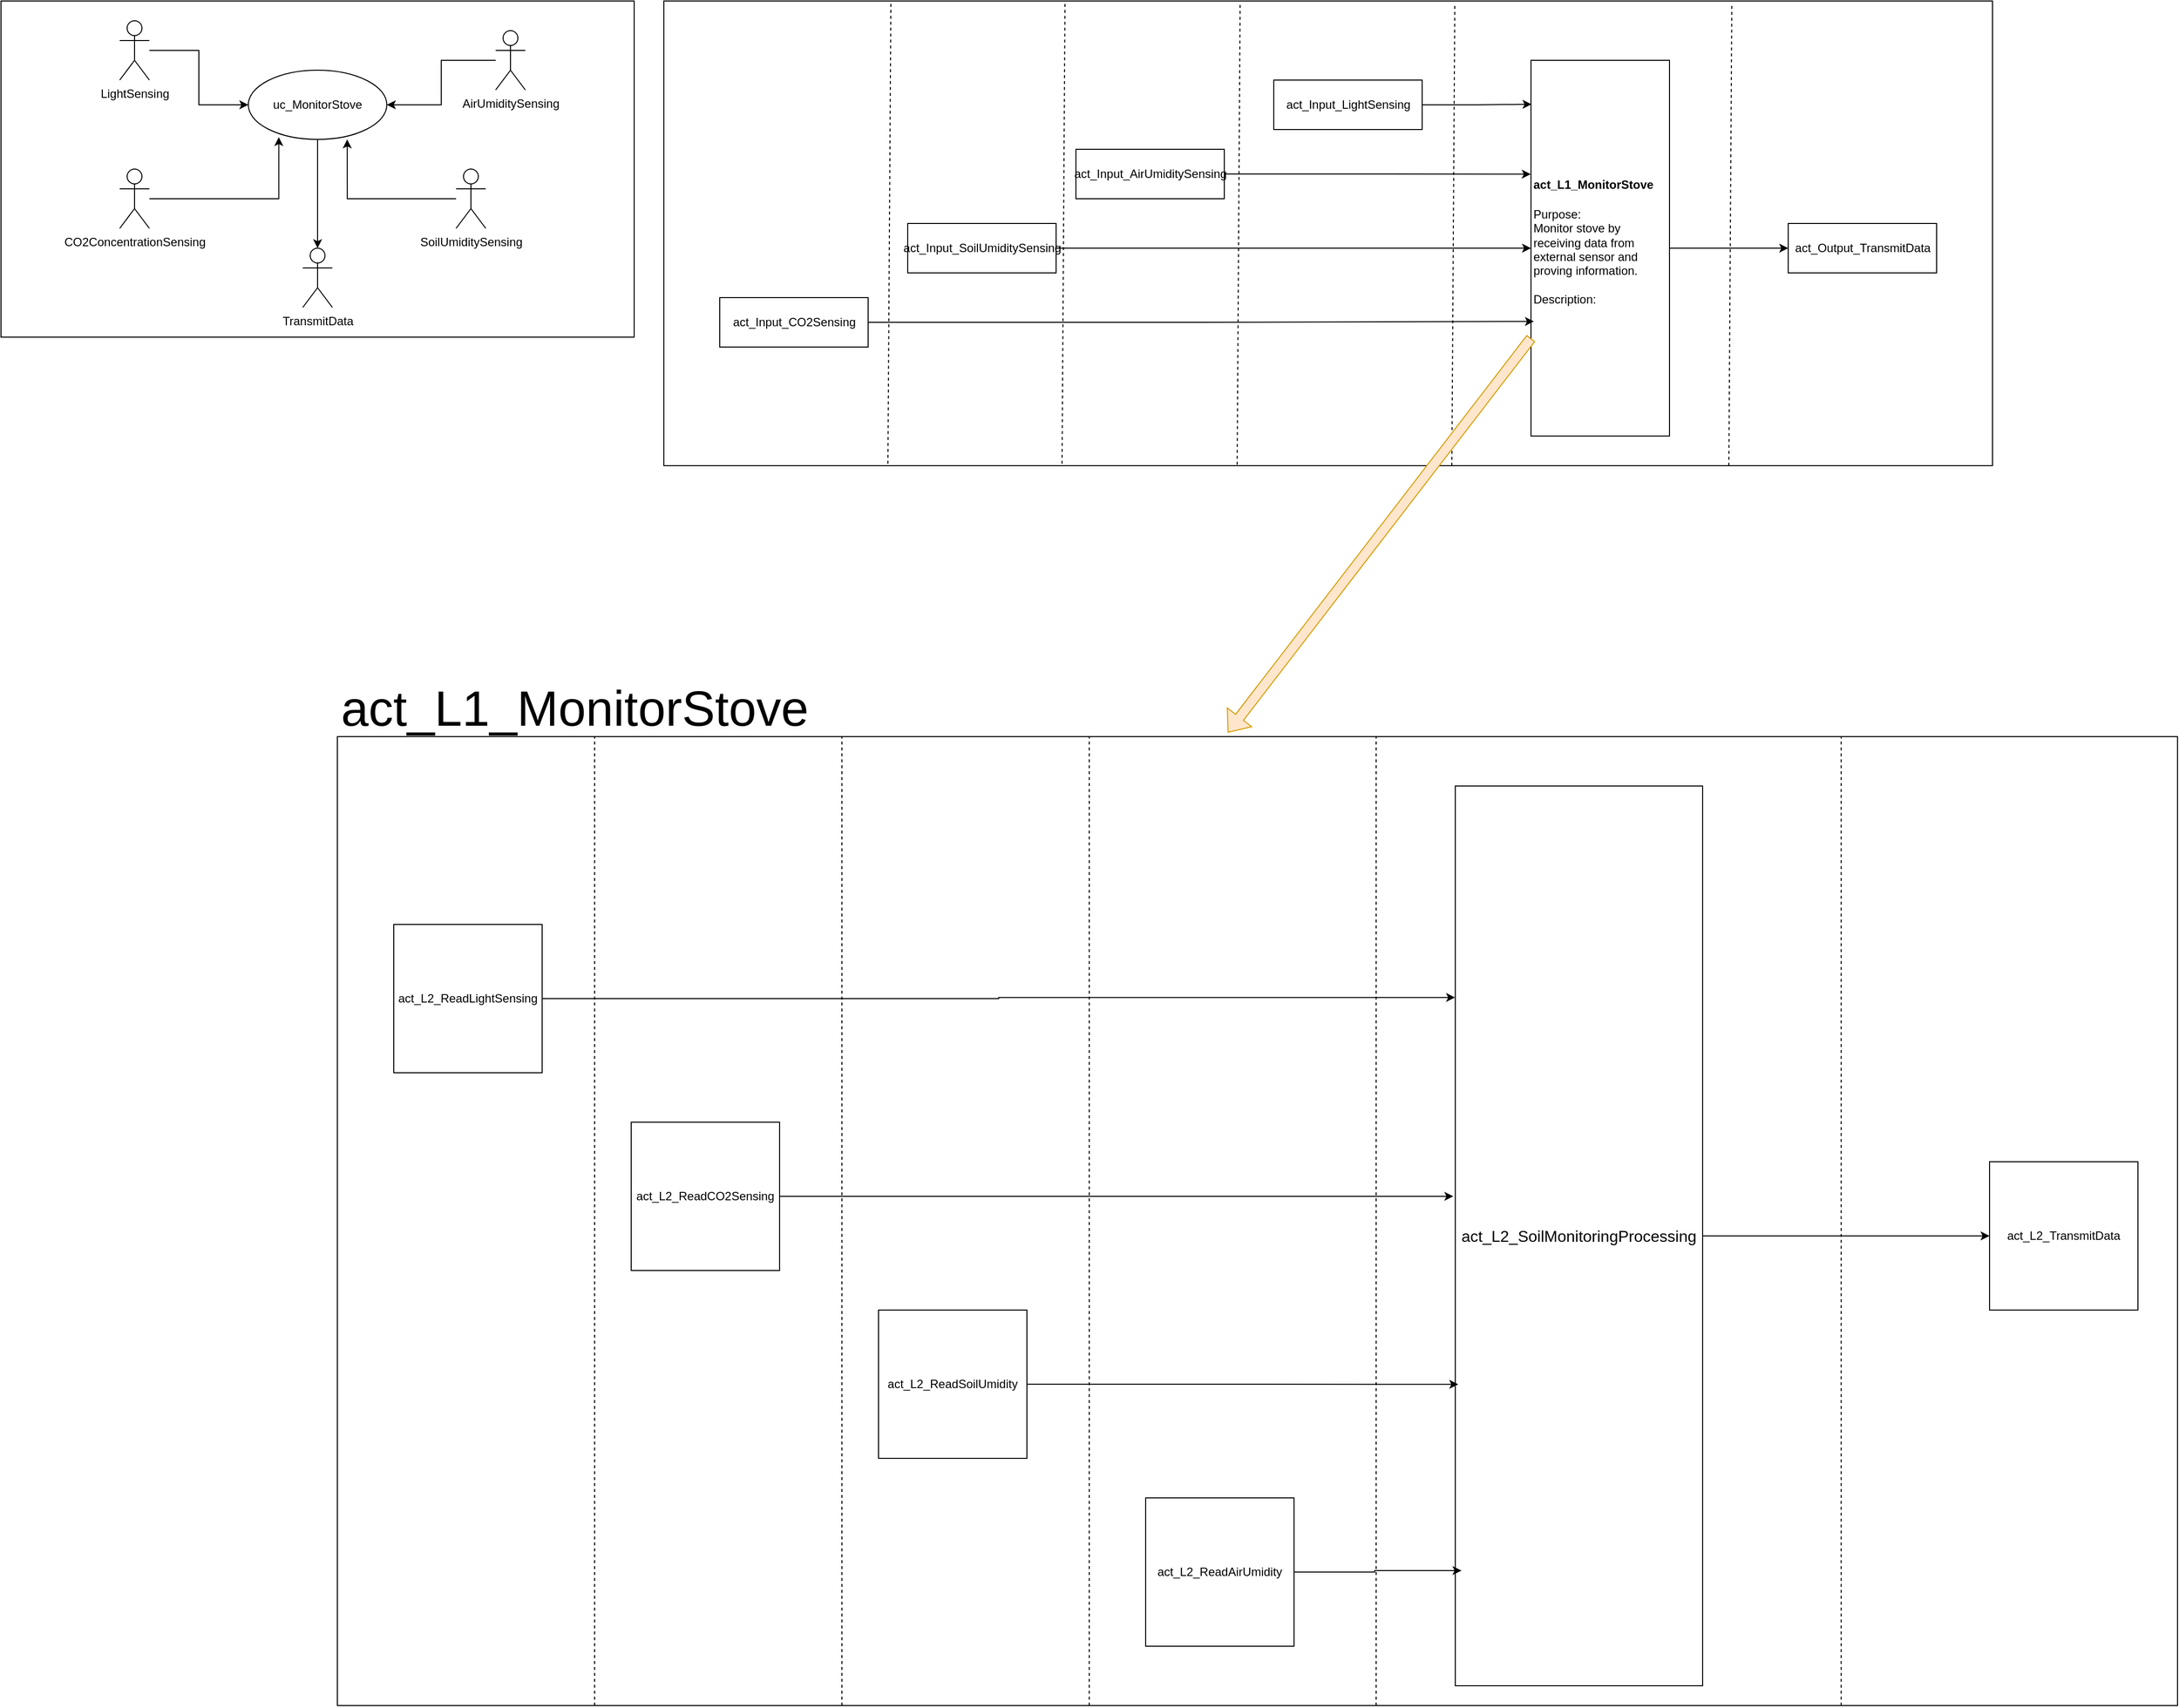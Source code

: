 <mxfile version="26.2.5">
  <diagram name="Página-1" id="W1SlZQGq6ydJywhHBB3l">
    <mxGraphModel dx="2255" dy="785" grid="1" gridSize="10" guides="1" tooltips="1" connect="1" arrows="1" fold="1" page="1" pageScale="1" pageWidth="827" pageHeight="1169" math="0" shadow="0">
      <root>
        <mxCell id="0" />
        <mxCell id="1" parent="0" />
        <mxCell id="Zq42ExUFTo6MCloS8ueM-22" value="" style="group" parent="1" vertex="1" connectable="0">
          <mxGeometry x="-240" y="30" width="640" height="340" as="geometry" />
        </mxCell>
        <mxCell id="Zq42ExUFTo6MCloS8ueM-21" value="" style="rounded=0;whiteSpace=wrap;html=1;" parent="Zq42ExUFTo6MCloS8ueM-22" vertex="1">
          <mxGeometry width="640" height="340" as="geometry" />
        </mxCell>
        <mxCell id="FwsmiJd8IDW5yg_aFgd4-38" value="" style="edgeStyle=orthogonalEdgeStyle;rounded=0;orthogonalLoop=1;jettySize=auto;html=1;" parent="Zq42ExUFTo6MCloS8ueM-22" source="FwsmiJd8IDW5yg_aFgd4-6" target="FwsmiJd8IDW5yg_aFgd4-36" edge="1">
          <mxGeometry relative="1" as="geometry" />
        </mxCell>
        <mxCell id="FwsmiJd8IDW5yg_aFgd4-6" value="uc_MonitorStove" style="ellipse;whiteSpace=wrap;html=1;" parent="Zq42ExUFTo6MCloS8ueM-22" vertex="1">
          <mxGeometry x="250" y="70" width="140" height="70" as="geometry" />
        </mxCell>
        <mxCell id="FwsmiJd8IDW5yg_aFgd4-14" value="" style="edgeStyle=orthogonalEdgeStyle;rounded=0;orthogonalLoop=1;jettySize=auto;html=1;" parent="Zq42ExUFTo6MCloS8ueM-22" source="FwsmiJd8IDW5yg_aFgd4-7" target="FwsmiJd8IDW5yg_aFgd4-6" edge="1">
          <mxGeometry relative="1" as="geometry" />
        </mxCell>
        <mxCell id="FwsmiJd8IDW5yg_aFgd4-7" value="LightSensing" style="shape=umlActor;verticalLabelPosition=bottom;verticalAlign=top;html=1;" parent="Zq42ExUFTo6MCloS8ueM-22" vertex="1">
          <mxGeometry x="120" y="20" width="30" height="60" as="geometry" />
        </mxCell>
        <mxCell id="FwsmiJd8IDW5yg_aFgd4-20" value="" style="edgeStyle=orthogonalEdgeStyle;rounded=0;orthogonalLoop=1;jettySize=auto;html=1;" parent="Zq42ExUFTo6MCloS8ueM-22" source="FwsmiJd8IDW5yg_aFgd4-17" target="FwsmiJd8IDW5yg_aFgd4-6" edge="1">
          <mxGeometry relative="1" as="geometry" />
        </mxCell>
        <mxCell id="FwsmiJd8IDW5yg_aFgd4-17" value="AirUmiditySensing" style="shape=umlActor;verticalLabelPosition=bottom;verticalAlign=top;html=1;" parent="Zq42ExUFTo6MCloS8ueM-22" vertex="1">
          <mxGeometry x="500" y="30" width="30" height="60" as="geometry" />
        </mxCell>
        <mxCell id="FwsmiJd8IDW5yg_aFgd4-23" style="edgeStyle=orthogonalEdgeStyle;rounded=0;orthogonalLoop=1;jettySize=auto;html=1;entryX=0.22;entryY=0.967;entryDx=0;entryDy=0;entryPerimeter=0;" parent="Zq42ExUFTo6MCloS8ueM-22" source="FwsmiJd8IDW5yg_aFgd4-21" target="FwsmiJd8IDW5yg_aFgd4-6" edge="1">
          <mxGeometry relative="1" as="geometry" />
        </mxCell>
        <mxCell id="FwsmiJd8IDW5yg_aFgd4-21" value="CO2ConcentrationSensing" style="shape=umlActor;verticalLabelPosition=bottom;verticalAlign=top;html=1;" parent="Zq42ExUFTo6MCloS8ueM-22" vertex="1">
          <mxGeometry x="120" y="170" width="30" height="60" as="geometry" />
        </mxCell>
        <mxCell id="FwsmiJd8IDW5yg_aFgd4-24" value="SoilUmiditySensing" style="shape=umlActor;verticalLabelPosition=bottom;verticalAlign=top;html=1;" parent="Zq42ExUFTo6MCloS8ueM-22" vertex="1">
          <mxGeometry x="460" y="170" width="30" height="60" as="geometry" />
        </mxCell>
        <mxCell id="FwsmiJd8IDW5yg_aFgd4-25" style="edgeStyle=orthogonalEdgeStyle;rounded=0;orthogonalLoop=1;jettySize=auto;html=1;entryX=0.714;entryY=1;entryDx=0;entryDy=0;entryPerimeter=0;" parent="Zq42ExUFTo6MCloS8ueM-22" source="FwsmiJd8IDW5yg_aFgd4-24" target="FwsmiJd8IDW5yg_aFgd4-6" edge="1">
          <mxGeometry relative="1" as="geometry" />
        </mxCell>
        <mxCell id="FwsmiJd8IDW5yg_aFgd4-36" value="TransmitData" style="shape=umlActor;verticalLabelPosition=bottom;verticalAlign=top;html=1;" parent="Zq42ExUFTo6MCloS8ueM-22" vertex="1">
          <mxGeometry x="305" y="250" width="30" height="60" as="geometry" />
        </mxCell>
        <mxCell id="Zq42ExUFTo6MCloS8ueM-31" value="" style="group" parent="1" vertex="1" connectable="0">
          <mxGeometry x="430" y="30" width="1343" height="470" as="geometry" />
        </mxCell>
        <mxCell id="Zq42ExUFTo6MCloS8ueM-24" value="" style="rounded=0;whiteSpace=wrap;html=1;" parent="Zq42ExUFTo6MCloS8ueM-31" vertex="1">
          <mxGeometry width="1343" height="470" as="geometry" />
        </mxCell>
        <mxCell id="Zq42ExUFTo6MCloS8ueM-18" style="edgeStyle=orthogonalEdgeStyle;rounded=0;orthogonalLoop=1;jettySize=auto;html=1;exitX=1;exitY=0.5;exitDx=0;exitDy=0;entryX=0;entryY=0.5;entryDx=0;entryDy=0;" parent="Zq42ExUFTo6MCloS8ueM-31" source="FwsmiJd8IDW5yg_aFgd4-42" target="Zq42ExUFTo6MCloS8ueM-17" edge="1">
          <mxGeometry relative="1" as="geometry" />
        </mxCell>
        <mxCell id="FwsmiJd8IDW5yg_aFgd4-42" value="&lt;h4&gt;act_L1_MonitorStove&lt;br&gt;&lt;/h4&gt;&lt;div&gt;Purpose:&lt;/div&gt;&lt;div&gt;Monitor stove by receiving data from external sensor and proving information.&lt;/div&gt;&lt;div&gt;&lt;br&gt;&lt;/div&gt;&lt;div&gt;Description:&lt;/div&gt;&lt;div&gt;&lt;br&gt;&lt;/div&gt;&lt;div&gt;&lt;br&gt;&lt;/div&gt;" style="html=1;whiteSpace=wrap;align=left;rotation=0;" parent="Zq42ExUFTo6MCloS8ueM-31" vertex="1">
          <mxGeometry x="876.5" y="60" width="140" height="380" as="geometry" />
        </mxCell>
        <mxCell id="FwsmiJd8IDW5yg_aFgd4-43" value="act_Input_AirUmiditySensing" style="html=1;whiteSpace=wrap;" parent="Zq42ExUFTo6MCloS8ueM-31" vertex="1">
          <mxGeometry x="416.5" y="150" width="150" height="50" as="geometry" />
        </mxCell>
        <mxCell id="FwsmiJd8IDW5yg_aFgd4-44" value="act_Input_LightSensing" style="html=1;whiteSpace=wrap;" parent="Zq42ExUFTo6MCloS8ueM-31" vertex="1">
          <mxGeometry x="616.5" y="80" width="150" height="50" as="geometry" />
        </mxCell>
        <mxCell id="Zq42ExUFTo6MCloS8ueM-14" style="edgeStyle=orthogonalEdgeStyle;rounded=0;orthogonalLoop=1;jettySize=auto;html=1;exitX=1;exitY=0.5;exitDx=0;exitDy=0;entryX=0;entryY=0.5;entryDx=0;entryDy=0;" parent="Zq42ExUFTo6MCloS8ueM-31" source="Zq42ExUFTo6MCloS8ueM-1" target="FwsmiJd8IDW5yg_aFgd4-42" edge="1">
          <mxGeometry relative="1" as="geometry" />
        </mxCell>
        <mxCell id="Zq42ExUFTo6MCloS8ueM-1" value="act_Input_SoilUmiditySensing" style="html=1;whiteSpace=wrap;" parent="Zq42ExUFTo6MCloS8ueM-31" vertex="1">
          <mxGeometry x="246.5" y="225" width="150" height="50" as="geometry" />
        </mxCell>
        <mxCell id="Zq42ExUFTo6MCloS8ueM-2" value="act_Input_CO2Sensing" style="html=1;whiteSpace=wrap;" parent="Zq42ExUFTo6MCloS8ueM-31" vertex="1">
          <mxGeometry x="56.5" y="300" width="150" height="50" as="geometry" />
        </mxCell>
        <mxCell id="Zq42ExUFTo6MCloS8ueM-9" style="edgeStyle=orthogonalEdgeStyle;rounded=0;orthogonalLoop=1;jettySize=auto;html=1;exitX=1;exitY=0.5;exitDx=0;exitDy=0;entryX=0.021;entryY=0.695;entryDx=0;entryDy=0;entryPerimeter=0;" parent="Zq42ExUFTo6MCloS8ueM-31" source="Zq42ExUFTo6MCloS8ueM-2" target="FwsmiJd8IDW5yg_aFgd4-42" edge="1">
          <mxGeometry relative="1" as="geometry" />
        </mxCell>
        <mxCell id="Zq42ExUFTo6MCloS8ueM-15" style="edgeStyle=orthogonalEdgeStyle;rounded=0;orthogonalLoop=1;jettySize=auto;html=1;exitX=1;exitY=0.5;exitDx=0;exitDy=0;entryX=0.004;entryY=0.117;entryDx=0;entryDy=0;entryPerimeter=0;" parent="Zq42ExUFTo6MCloS8ueM-31" source="FwsmiJd8IDW5yg_aFgd4-44" target="FwsmiJd8IDW5yg_aFgd4-42" edge="1">
          <mxGeometry relative="1" as="geometry" />
        </mxCell>
        <mxCell id="Zq42ExUFTo6MCloS8ueM-16" style="edgeStyle=orthogonalEdgeStyle;rounded=0;orthogonalLoop=1;jettySize=auto;html=1;exitX=1;exitY=0.5;exitDx=0;exitDy=0;entryX=-0.002;entryY=0.303;entryDx=0;entryDy=0;entryPerimeter=0;" parent="Zq42ExUFTo6MCloS8ueM-31" source="FwsmiJd8IDW5yg_aFgd4-43" target="FwsmiJd8IDW5yg_aFgd4-42" edge="1">
          <mxGeometry relative="1" as="geometry" />
        </mxCell>
        <mxCell id="Zq42ExUFTo6MCloS8ueM-17" value="act_Output_TransmitData" style="html=1;whiteSpace=wrap;" parent="Zq42ExUFTo6MCloS8ueM-31" vertex="1">
          <mxGeometry x="1136.5" y="225" width="150" height="50" as="geometry" />
        </mxCell>
        <mxCell id="Zq42ExUFTo6MCloS8ueM-26" value="" style="endArrow=none;dashed=1;html=1;rounded=0;" parent="Zq42ExUFTo6MCloS8ueM-31" edge="1">
          <mxGeometry width="50" height="50" relative="1" as="geometry">
            <mxPoint x="226.5" y="468" as="sourcePoint" />
            <mxPoint x="229.5" as="targetPoint" />
          </mxGeometry>
        </mxCell>
        <mxCell id="Zq42ExUFTo6MCloS8ueM-27" value="" style="endArrow=none;dashed=1;html=1;rounded=0;" parent="Zq42ExUFTo6MCloS8ueM-31" edge="1">
          <mxGeometry width="50" height="50" relative="1" as="geometry">
            <mxPoint x="402.5" y="468" as="sourcePoint" />
            <mxPoint x="405.5" as="targetPoint" />
          </mxGeometry>
        </mxCell>
        <mxCell id="Zq42ExUFTo6MCloS8ueM-28" value="" style="endArrow=none;dashed=1;html=1;rounded=0;" parent="Zq42ExUFTo6MCloS8ueM-31" edge="1">
          <mxGeometry width="50" height="50" relative="1" as="geometry">
            <mxPoint x="579.5" y="469" as="sourcePoint" />
            <mxPoint x="582.5" y="1" as="targetPoint" />
          </mxGeometry>
        </mxCell>
        <mxCell id="Zq42ExUFTo6MCloS8ueM-29" value="" style="endArrow=none;dashed=1;html=1;rounded=0;" parent="Zq42ExUFTo6MCloS8ueM-31" edge="1">
          <mxGeometry width="50" height="50" relative="1" as="geometry">
            <mxPoint x="796.5" y="470" as="sourcePoint" />
            <mxPoint x="799.5" y="2" as="targetPoint" />
          </mxGeometry>
        </mxCell>
        <mxCell id="Zq42ExUFTo6MCloS8ueM-30" value="" style="endArrow=none;dashed=1;html=1;rounded=0;" parent="Zq42ExUFTo6MCloS8ueM-31" edge="1">
          <mxGeometry width="50" height="50" relative="1" as="geometry">
            <mxPoint x="1076.5" y="470" as="sourcePoint" />
            <mxPoint x="1079.5" y="2" as="targetPoint" />
          </mxGeometry>
        </mxCell>
        <mxCell id="Zq42ExUFTo6MCloS8ueM-51" value="" style="group" parent="1" vertex="1" connectable="0">
          <mxGeometry x="100" y="774" width="1860" height="980" as="geometry" />
        </mxCell>
        <mxCell id="Zq42ExUFTo6MCloS8ueM-50" value="" style="rounded=0;whiteSpace=wrap;html=1;" parent="Zq42ExUFTo6MCloS8ueM-51" vertex="1">
          <mxGeometry width="1860" height="980" as="geometry" />
        </mxCell>
        <mxCell id="Zq42ExUFTo6MCloS8ueM-19" value="act_L2_ReadLightSensing" style="html=1;whiteSpace=wrap;" parent="Zq42ExUFTo6MCloS8ueM-51" vertex="1">
          <mxGeometry x="57" y="190" width="150" height="150" as="geometry" />
        </mxCell>
        <mxCell id="Zq42ExUFTo6MCloS8ueM-32" value="act_L2_ReadCO2Sensing" style="html=1;whiteSpace=wrap;" parent="Zq42ExUFTo6MCloS8ueM-51" vertex="1">
          <mxGeometry x="297" y="390" width="150" height="150" as="geometry" />
        </mxCell>
        <mxCell id="Zq42ExUFTo6MCloS8ueM-33" value="act_L2_ReadSoilUmidity" style="html=1;whiteSpace=wrap;" parent="Zq42ExUFTo6MCloS8ueM-51" vertex="1">
          <mxGeometry x="547" y="580" width="150" height="150" as="geometry" />
        </mxCell>
        <mxCell id="Zq42ExUFTo6MCloS8ueM-34" value="act_L2_ReadAirUmidity" style="html=1;whiteSpace=wrap;" parent="Zq42ExUFTo6MCloS8ueM-51" vertex="1">
          <mxGeometry x="817" y="770" width="150" height="150" as="geometry" />
        </mxCell>
        <mxCell id="Zq42ExUFTo6MCloS8ueM-43" style="edgeStyle=orthogonalEdgeStyle;rounded=0;orthogonalLoop=1;jettySize=auto;html=1;exitX=1;exitY=0.5;exitDx=0;exitDy=0;entryX=0;entryY=0.5;entryDx=0;entryDy=0;" parent="Zq42ExUFTo6MCloS8ueM-51" source="Zq42ExUFTo6MCloS8ueM-37" target="Zq42ExUFTo6MCloS8ueM-38" edge="1">
          <mxGeometry relative="1" as="geometry" />
        </mxCell>
        <mxCell id="Zq42ExUFTo6MCloS8ueM-37" value="&lt;font style=&quot;font-size: 16px;&quot;&gt;act_L2_SoilMonitoringProcessing&lt;/font&gt;" style="html=1;whiteSpace=wrap;" parent="Zq42ExUFTo6MCloS8ueM-51" vertex="1">
          <mxGeometry x="1130" y="50" width="250" height="910" as="geometry" />
        </mxCell>
        <mxCell id="Zq42ExUFTo6MCloS8ueM-38" value="act_L2_TransmitData" style="html=1;whiteSpace=wrap;" parent="Zq42ExUFTo6MCloS8ueM-51" vertex="1">
          <mxGeometry x="1670" y="430" width="150" height="150" as="geometry" />
        </mxCell>
        <mxCell id="Zq42ExUFTo6MCloS8ueM-39" style="edgeStyle=orthogonalEdgeStyle;rounded=0;orthogonalLoop=1;jettySize=auto;html=1;exitX=1;exitY=0.5;exitDx=0;exitDy=0;entryX=-0.001;entryY=0.235;entryDx=0;entryDy=0;entryPerimeter=0;" parent="Zq42ExUFTo6MCloS8ueM-51" source="Zq42ExUFTo6MCloS8ueM-19" target="Zq42ExUFTo6MCloS8ueM-37" edge="1">
          <mxGeometry relative="1" as="geometry" />
        </mxCell>
        <mxCell id="Zq42ExUFTo6MCloS8ueM-40" style="edgeStyle=orthogonalEdgeStyle;rounded=0;orthogonalLoop=1;jettySize=auto;html=1;exitX=1;exitY=0.5;exitDx=0;exitDy=0;entryX=-0.008;entryY=0.456;entryDx=0;entryDy=0;entryPerimeter=0;" parent="Zq42ExUFTo6MCloS8ueM-51" source="Zq42ExUFTo6MCloS8ueM-32" target="Zq42ExUFTo6MCloS8ueM-37" edge="1">
          <mxGeometry relative="1" as="geometry" />
        </mxCell>
        <mxCell id="Zq42ExUFTo6MCloS8ueM-41" style="edgeStyle=orthogonalEdgeStyle;rounded=0;orthogonalLoop=1;jettySize=auto;html=1;exitX=1;exitY=0.5;exitDx=0;exitDy=0;entryX=0.012;entryY=0.665;entryDx=0;entryDy=0;entryPerimeter=0;" parent="Zq42ExUFTo6MCloS8ueM-51" source="Zq42ExUFTo6MCloS8ueM-33" target="Zq42ExUFTo6MCloS8ueM-37" edge="1">
          <mxGeometry relative="1" as="geometry" />
        </mxCell>
        <mxCell id="Zq42ExUFTo6MCloS8ueM-42" style="edgeStyle=orthogonalEdgeStyle;rounded=0;orthogonalLoop=1;jettySize=auto;html=1;exitX=1;exitY=0.5;exitDx=0;exitDy=0;entryX=0.025;entryY=0.872;entryDx=0;entryDy=0;entryPerimeter=0;" parent="Zq42ExUFTo6MCloS8ueM-51" source="Zq42ExUFTo6MCloS8ueM-34" target="Zq42ExUFTo6MCloS8ueM-37" edge="1">
          <mxGeometry relative="1" as="geometry" />
        </mxCell>
        <mxCell id="Zq42ExUFTo6MCloS8ueM-44" value="" style="endArrow=none;dashed=1;html=1;rounded=0;" parent="Zq42ExUFTo6MCloS8ueM-51" edge="1">
          <mxGeometry width="50" height="50" relative="1" as="geometry">
            <mxPoint x="260" y="980" as="sourcePoint" />
            <mxPoint x="260" as="targetPoint" />
          </mxGeometry>
        </mxCell>
        <mxCell id="Zq42ExUFTo6MCloS8ueM-45" value="" style="endArrow=none;dashed=1;html=1;rounded=0;" parent="Zq42ExUFTo6MCloS8ueM-51" edge="1">
          <mxGeometry width="50" height="50" relative="1" as="geometry">
            <mxPoint x="510" y="980" as="sourcePoint" />
            <mxPoint x="510" as="targetPoint" />
          </mxGeometry>
        </mxCell>
        <mxCell id="Zq42ExUFTo6MCloS8ueM-46" value="" style="endArrow=none;dashed=1;html=1;rounded=0;" parent="Zq42ExUFTo6MCloS8ueM-51" edge="1">
          <mxGeometry width="50" height="50" relative="1" as="geometry">
            <mxPoint x="760" y="980" as="sourcePoint" />
            <mxPoint x="760" as="targetPoint" />
          </mxGeometry>
        </mxCell>
        <mxCell id="Zq42ExUFTo6MCloS8ueM-47" value="" style="endArrow=none;dashed=1;html=1;rounded=0;" parent="Zq42ExUFTo6MCloS8ueM-51" edge="1">
          <mxGeometry width="50" height="50" relative="1" as="geometry">
            <mxPoint x="1050" y="980" as="sourcePoint" />
            <mxPoint x="1050" as="targetPoint" />
          </mxGeometry>
        </mxCell>
        <mxCell id="Zq42ExUFTo6MCloS8ueM-48" value="" style="endArrow=none;dashed=1;html=1;rounded=0;" parent="Zq42ExUFTo6MCloS8ueM-51" edge="1">
          <mxGeometry width="50" height="50" relative="1" as="geometry">
            <mxPoint x="1520" y="980" as="sourcePoint" />
            <mxPoint x="1520" as="targetPoint" />
          </mxGeometry>
        </mxCell>
        <mxCell id="Zq42ExUFTo6MCloS8ueM-52" value="&lt;font style=&quot;font-size: 50px;&quot;&gt;act_L1_MonitorStove&lt;/font&gt;" style="text;html=1;align=center;verticalAlign=middle;whiteSpace=wrap;rounded=0;" parent="1" vertex="1">
          <mxGeometry x="310" y="730" width="60" height="30" as="geometry" />
        </mxCell>
        <mxCell id="Zq42ExUFTo6MCloS8ueM-53" value="" style="shape=flexArrow;endArrow=classic;html=1;rounded=0;fillColor=#ffe6cc;strokeColor=#d79b00;" parent="1" source="FwsmiJd8IDW5yg_aFgd4-42" edge="1">
          <mxGeometry width="50" height="50" relative="1" as="geometry">
            <mxPoint x="1320" y="590" as="sourcePoint" />
            <mxPoint x="1000" y="770" as="targetPoint" />
          </mxGeometry>
        </mxCell>
      </root>
    </mxGraphModel>
  </diagram>
</mxfile>
